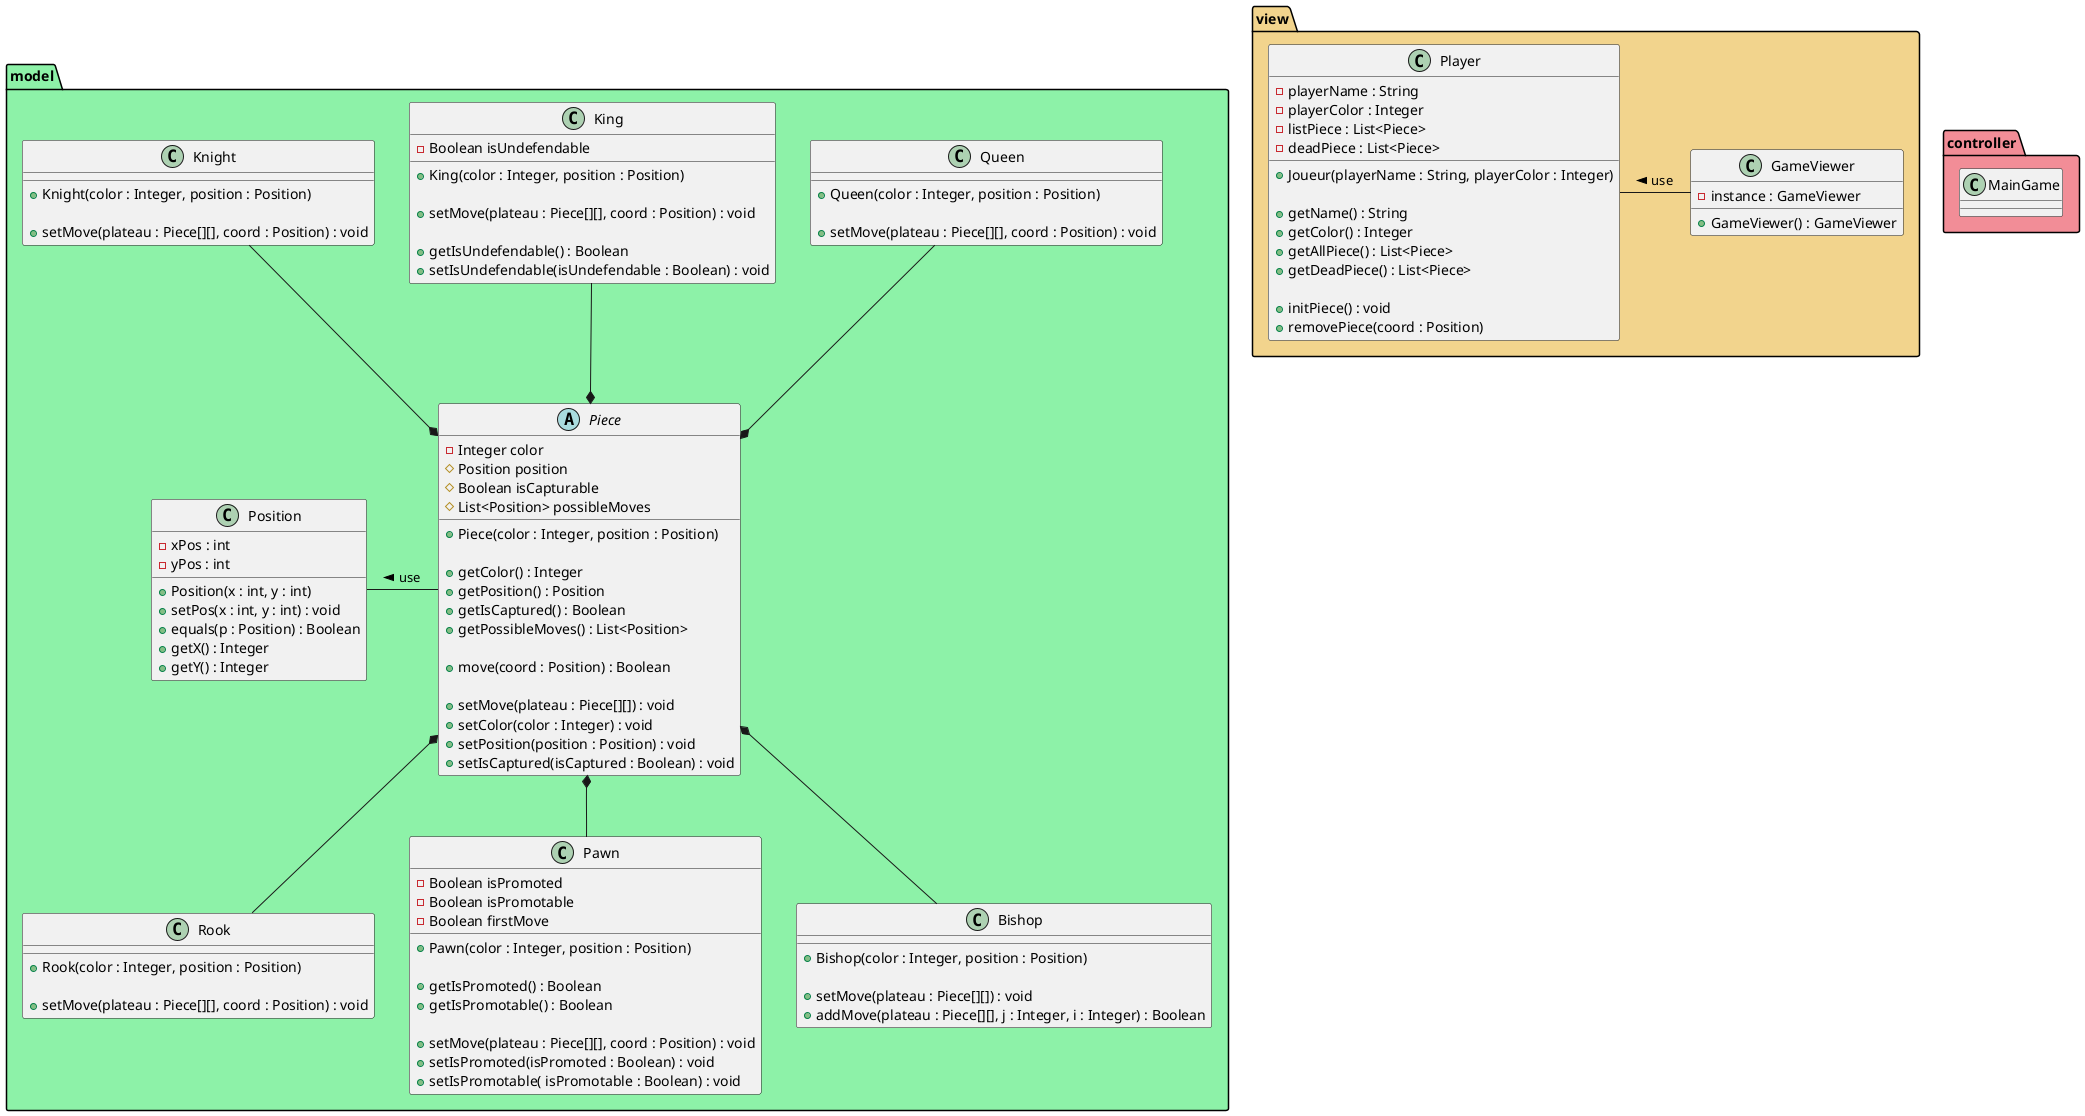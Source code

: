 @startuml
/'=================================
  ===          MODEL            ===
  ================================='/
package model #8df2a8{
    abstract class Piece {
        - Integer color
        # Position position
        # Boolean isCapturable
        # List<Position> possibleMoves

        + Piece(color : Integer, position : Position)

        + getColor() : Integer
        + getPosition() : Position
        + getIsCaptured() : Boolean
        + getPossibleMoves() : List<Position>

        + move(coord : Position) : Boolean

        + setMove(plateau : Piece[][]) : void
        + setColor(color : Integer) : void
        + setPosition(position : Position) : void
        + setIsCaptured(isCaptured : Boolean) : void

    }

    class Position{
        - xPos : int
        - yPos : int

        + Position(x : int, y : int)
        + setPos(x : int, y : int) : void
        + equals(p : Position) : Boolean
        + getX() : Integer
        + getY() : Integer
    }

    class Queen{
        + Queen(color : Integer, position : Position)

        + setMove(plateau : Piece[][], coord : Position) : void
    }

    class Rook{
        + Rook(color : Integer, position : Position)

        + setMove(plateau : Piece[][], coord : Position) : void
    }

    class Pawn{
        - Boolean isPromoted
        - Boolean isPromotable
        - Boolean firstMove

        + Pawn(color : Integer, position : Position)

        + getIsPromoted() : Boolean
        + getIsPromotable() : Boolean

        + setMove(plateau : Piece[][], coord : Position) : void
        + setIsPromoted(isPromoted : Boolean) : void
        + setIsPromotable( isPromotable : Boolean) : void
    }

    class King{
        - Boolean isUndefendable

        + King(color : Integer, position : Position)

        + setMove(plateau : Piece[][], coord : Position) : void

        + getIsUndefendable() : Boolean
        + setIsUndefendable(isUndefendable : Boolean) : void
    }

    class Bishop{
        + Bishop(color : Integer, position : Position)

        + setMove(plateau : Piece[][]) : void
        + addMove(plateau : Piece[][], j : Integer, i : Integer) : Boolean
    }

    class Knight{
        + Knight(color : Integer, position : Position)

        + setMove(plateau : Piece[][], coord : Position) : void
    }
}
/'=================================
  ===        CONTROLLER         ===
  ================================='/
package controller #f28d97{
    class MainGame{
    }
}
/'=================================
  ===           VIEW            ===
  ================================='/
package view #f2d48d{
    class Player {
        - playerName : String
        - playerColor : Integer
        - listPiece : List<Piece>
        - deadPiece : List<Piece>

        + Joueur(playerName : String, playerColor : Integer)

        + getName() : String
        + getColor() : Integer
        + getAllPiece() : List<Piece>
        + getDeadPiece() : List<Piece>

        + initPiece() : void
        + removePiece(coord : Position)
    }

    class GameViewer {
        - instance : GameViewer

        + GameViewer() : GameViewer
    }
}
/'=================================
  ===          LINKS            ===
  ================================='/
Position - Piece : use <

Knight --* Piece
Piece *-- Pawn
Piece *-- Bishop
Piece *-- Rook
King --* Piece
Piece *-u- Queen


GameViewer -l- Player : use >
@enduml